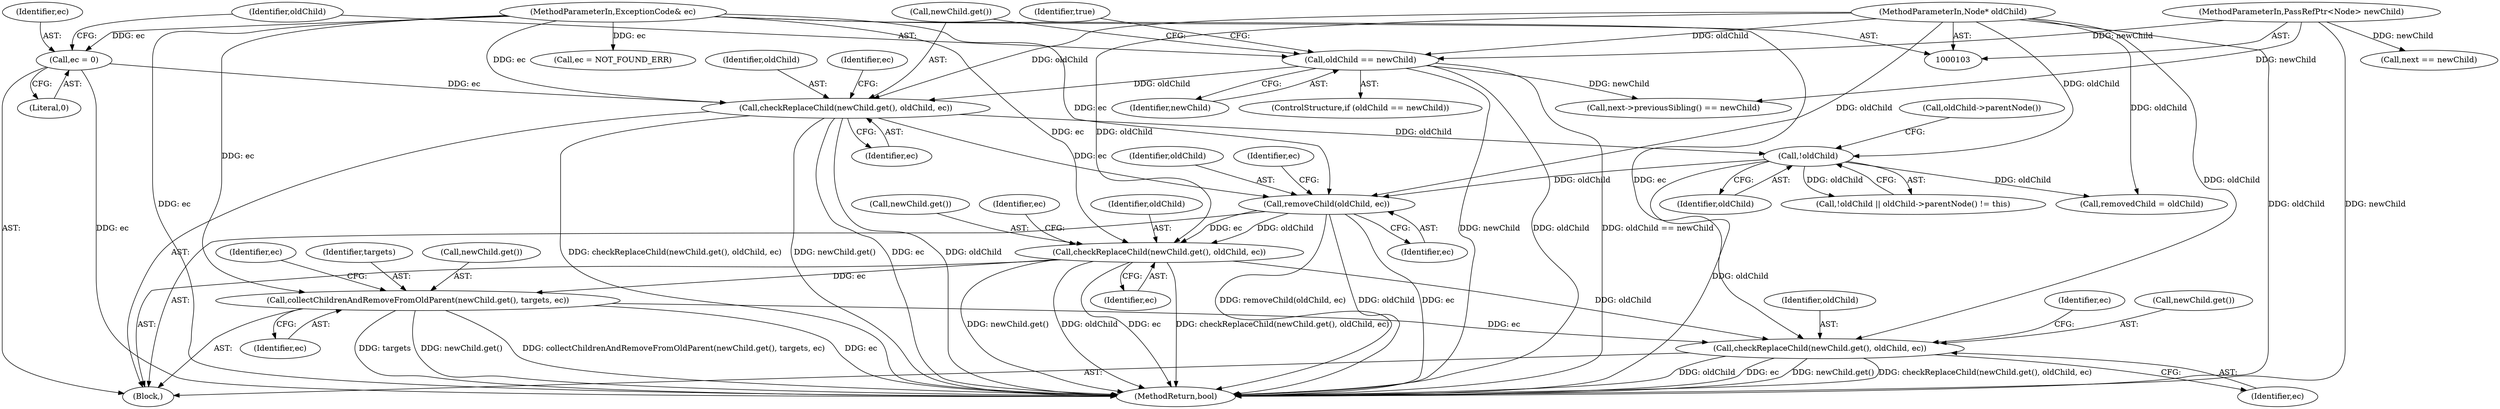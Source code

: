 digraph "0_Chrome_6c390601f9ee3436bb32f84772977570265982ea@pointer" {
"1000172" [label="(Call,checkReplaceChild(newChild.get(), oldChild, ec))"];
"1000153" [label="(Call,removeChild(oldChild, ec))"];
"1000105" [label="(MethodParameterIn,Node* oldChild)"];
"1000133" [label="(Call,!oldChild)"];
"1000123" [label="(Call,checkReplaceChild(newChild.get(), oldChild, ec))"];
"1000118" [label="(Call,oldChild == newChild)"];
"1000104" [label="(MethodParameterIn,PassRefPtr<Node> newChild)"];
"1000114" [label="(Call,ec = 0)"];
"1000106" [label="(MethodParameterIn,ExceptionCode& ec)"];
"1000181" [label="(Call,collectChildrenAndRemoveFromOldParent(newChild.get(), targets, ec))"];
"1000189" [label="(Call,checkReplaceChild(newChild.get(), oldChild, ec))"];
"1000139" [label="(Call,ec = NOT_FOUND_ERR)"];
"1000182" [label="(Call,newChild.get())"];
"1000175" [label="(Identifier,ec)"];
"1000126" [label="(Identifier,ec)"];
"1000128" [label="(Identifier,ec)"];
"1000122" [label="(Identifier,true)"];
"1000186" [label="(Identifier,ec)"];
"1000191" [label="(Identifier,oldChild)"];
"1000177" [label="(Identifier,ec)"];
"1000194" [label="(Identifier,ec)"];
"1000167" [label="(Call,next == newChild)"];
"1000155" [label="(Identifier,ec)"];
"1000157" [label="(Identifier,ec)"];
"1000104" [label="(MethodParameterIn,PassRefPtr<Node> newChild)"];
"1000117" [label="(ControlStructure,if (oldChild == newChild))"];
"1000189" [label="(Call,checkReplaceChild(newChild.get(), oldChild, ec))"];
"1000120" [label="(Identifier,newChild)"];
"1000184" [label="(Identifier,ec)"];
"1000190" [label="(Call,newChild.get())"];
"1000164" [label="(Call,next->previousSibling() == newChild)"];
"1000119" [label="(Identifier,oldChild)"];
"1000118" [label="(Call,oldChild == newChild)"];
"1000136" [label="(Call,oldChild->parentNode())"];
"1000108" [label="(Block,)"];
"1000245" [label="(MethodReturn,bool)"];
"1000124" [label="(Call,newChild.get())"];
"1000153" [label="(Call,removeChild(oldChild, ec))"];
"1000133" [label="(Call,!oldChild)"];
"1000183" [label="(Identifier,targets)"];
"1000125" [label="(Identifier,oldChild)"];
"1000106" [label="(MethodParameterIn,ExceptionCode& ec)"];
"1000116" [label="(Literal,0)"];
"1000154" [label="(Identifier,oldChild)"];
"1000115" [label="(Identifier,ec)"];
"1000134" [label="(Identifier,oldChild)"];
"1000192" [label="(Identifier,ec)"];
"1000174" [label="(Identifier,oldChild)"];
"1000132" [label="(Call,!oldChild || oldChild->parentNode() != this)"];
"1000114" [label="(Call,ec = 0)"];
"1000173" [label="(Call,newChild.get())"];
"1000105" [label="(MethodParameterIn,Node* oldChild)"];
"1000150" [label="(Call,removedChild = oldChild)"];
"1000172" [label="(Call,checkReplaceChild(newChild.get(), oldChild, ec))"];
"1000123" [label="(Call,checkReplaceChild(newChild.get(), oldChild, ec))"];
"1000181" [label="(Call,collectChildrenAndRemoveFromOldParent(newChild.get(), targets, ec))"];
"1000172" -> "1000108"  [label="AST: "];
"1000172" -> "1000175"  [label="CFG: "];
"1000173" -> "1000172"  [label="AST: "];
"1000174" -> "1000172"  [label="AST: "];
"1000175" -> "1000172"  [label="AST: "];
"1000177" -> "1000172"  [label="CFG: "];
"1000172" -> "1000245"  [label="DDG: checkReplaceChild(newChild.get(), oldChild, ec)"];
"1000172" -> "1000245"  [label="DDG: newChild.get()"];
"1000172" -> "1000245"  [label="DDG: oldChild"];
"1000172" -> "1000245"  [label="DDG: ec"];
"1000153" -> "1000172"  [label="DDG: oldChild"];
"1000153" -> "1000172"  [label="DDG: ec"];
"1000105" -> "1000172"  [label="DDG: oldChild"];
"1000106" -> "1000172"  [label="DDG: ec"];
"1000172" -> "1000181"  [label="DDG: ec"];
"1000172" -> "1000189"  [label="DDG: oldChild"];
"1000153" -> "1000108"  [label="AST: "];
"1000153" -> "1000155"  [label="CFG: "];
"1000154" -> "1000153"  [label="AST: "];
"1000155" -> "1000153"  [label="AST: "];
"1000157" -> "1000153"  [label="CFG: "];
"1000153" -> "1000245"  [label="DDG: ec"];
"1000153" -> "1000245"  [label="DDG: removeChild(oldChild, ec)"];
"1000153" -> "1000245"  [label="DDG: oldChild"];
"1000105" -> "1000153"  [label="DDG: oldChild"];
"1000133" -> "1000153"  [label="DDG: oldChild"];
"1000123" -> "1000153"  [label="DDG: ec"];
"1000106" -> "1000153"  [label="DDG: ec"];
"1000105" -> "1000103"  [label="AST: "];
"1000105" -> "1000245"  [label="DDG: oldChild"];
"1000105" -> "1000118"  [label="DDG: oldChild"];
"1000105" -> "1000123"  [label="DDG: oldChild"];
"1000105" -> "1000133"  [label="DDG: oldChild"];
"1000105" -> "1000150"  [label="DDG: oldChild"];
"1000105" -> "1000189"  [label="DDG: oldChild"];
"1000133" -> "1000132"  [label="AST: "];
"1000133" -> "1000134"  [label="CFG: "];
"1000134" -> "1000133"  [label="AST: "];
"1000136" -> "1000133"  [label="CFG: "];
"1000132" -> "1000133"  [label="CFG: "];
"1000133" -> "1000245"  [label="DDG: oldChild"];
"1000133" -> "1000132"  [label="DDG: oldChild"];
"1000123" -> "1000133"  [label="DDG: oldChild"];
"1000133" -> "1000150"  [label="DDG: oldChild"];
"1000123" -> "1000108"  [label="AST: "];
"1000123" -> "1000126"  [label="CFG: "];
"1000124" -> "1000123"  [label="AST: "];
"1000125" -> "1000123"  [label="AST: "];
"1000126" -> "1000123"  [label="AST: "];
"1000128" -> "1000123"  [label="CFG: "];
"1000123" -> "1000245"  [label="DDG: ec"];
"1000123" -> "1000245"  [label="DDG: oldChild"];
"1000123" -> "1000245"  [label="DDG: checkReplaceChild(newChild.get(), oldChild, ec)"];
"1000123" -> "1000245"  [label="DDG: newChild.get()"];
"1000118" -> "1000123"  [label="DDG: oldChild"];
"1000114" -> "1000123"  [label="DDG: ec"];
"1000106" -> "1000123"  [label="DDG: ec"];
"1000118" -> "1000117"  [label="AST: "];
"1000118" -> "1000120"  [label="CFG: "];
"1000119" -> "1000118"  [label="AST: "];
"1000120" -> "1000118"  [label="AST: "];
"1000122" -> "1000118"  [label="CFG: "];
"1000124" -> "1000118"  [label="CFG: "];
"1000118" -> "1000245"  [label="DDG: oldChild == newChild"];
"1000118" -> "1000245"  [label="DDG: newChild"];
"1000118" -> "1000245"  [label="DDG: oldChild"];
"1000104" -> "1000118"  [label="DDG: newChild"];
"1000118" -> "1000164"  [label="DDG: newChild"];
"1000104" -> "1000103"  [label="AST: "];
"1000104" -> "1000245"  [label="DDG: newChild"];
"1000104" -> "1000164"  [label="DDG: newChild"];
"1000104" -> "1000167"  [label="DDG: newChild"];
"1000114" -> "1000108"  [label="AST: "];
"1000114" -> "1000116"  [label="CFG: "];
"1000115" -> "1000114"  [label="AST: "];
"1000116" -> "1000114"  [label="AST: "];
"1000119" -> "1000114"  [label="CFG: "];
"1000114" -> "1000245"  [label="DDG: ec"];
"1000106" -> "1000114"  [label="DDG: ec"];
"1000106" -> "1000103"  [label="AST: "];
"1000106" -> "1000245"  [label="DDG: ec"];
"1000106" -> "1000139"  [label="DDG: ec"];
"1000106" -> "1000181"  [label="DDG: ec"];
"1000106" -> "1000189"  [label="DDG: ec"];
"1000181" -> "1000108"  [label="AST: "];
"1000181" -> "1000184"  [label="CFG: "];
"1000182" -> "1000181"  [label="AST: "];
"1000183" -> "1000181"  [label="AST: "];
"1000184" -> "1000181"  [label="AST: "];
"1000186" -> "1000181"  [label="CFG: "];
"1000181" -> "1000245"  [label="DDG: newChild.get()"];
"1000181" -> "1000245"  [label="DDG: collectChildrenAndRemoveFromOldParent(newChild.get(), targets, ec)"];
"1000181" -> "1000245"  [label="DDG: ec"];
"1000181" -> "1000245"  [label="DDG: targets"];
"1000181" -> "1000189"  [label="DDG: ec"];
"1000189" -> "1000108"  [label="AST: "];
"1000189" -> "1000192"  [label="CFG: "];
"1000190" -> "1000189"  [label="AST: "];
"1000191" -> "1000189"  [label="AST: "];
"1000192" -> "1000189"  [label="AST: "];
"1000194" -> "1000189"  [label="CFG: "];
"1000189" -> "1000245"  [label="DDG: newChild.get()"];
"1000189" -> "1000245"  [label="DDG: checkReplaceChild(newChild.get(), oldChild, ec)"];
"1000189" -> "1000245"  [label="DDG: oldChild"];
"1000189" -> "1000245"  [label="DDG: ec"];
}
